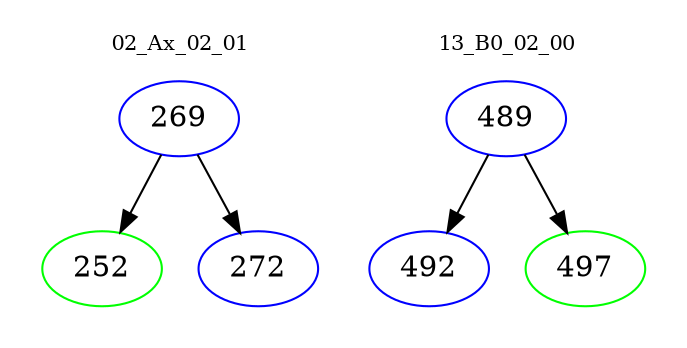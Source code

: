 digraph{
subgraph cluster_0 {
color = white
label = "02_Ax_02_01";
fontsize=10;
T0_269 [label="269", color="blue"]
T0_269 -> T0_252 [color="black"]
T0_252 [label="252", color="green"]
T0_269 -> T0_272 [color="black"]
T0_272 [label="272", color="blue"]
}
subgraph cluster_1 {
color = white
label = "13_B0_02_00";
fontsize=10;
T1_489 [label="489", color="blue"]
T1_489 -> T1_492 [color="black"]
T1_492 [label="492", color="blue"]
T1_489 -> T1_497 [color="black"]
T1_497 [label="497", color="green"]
}
}
